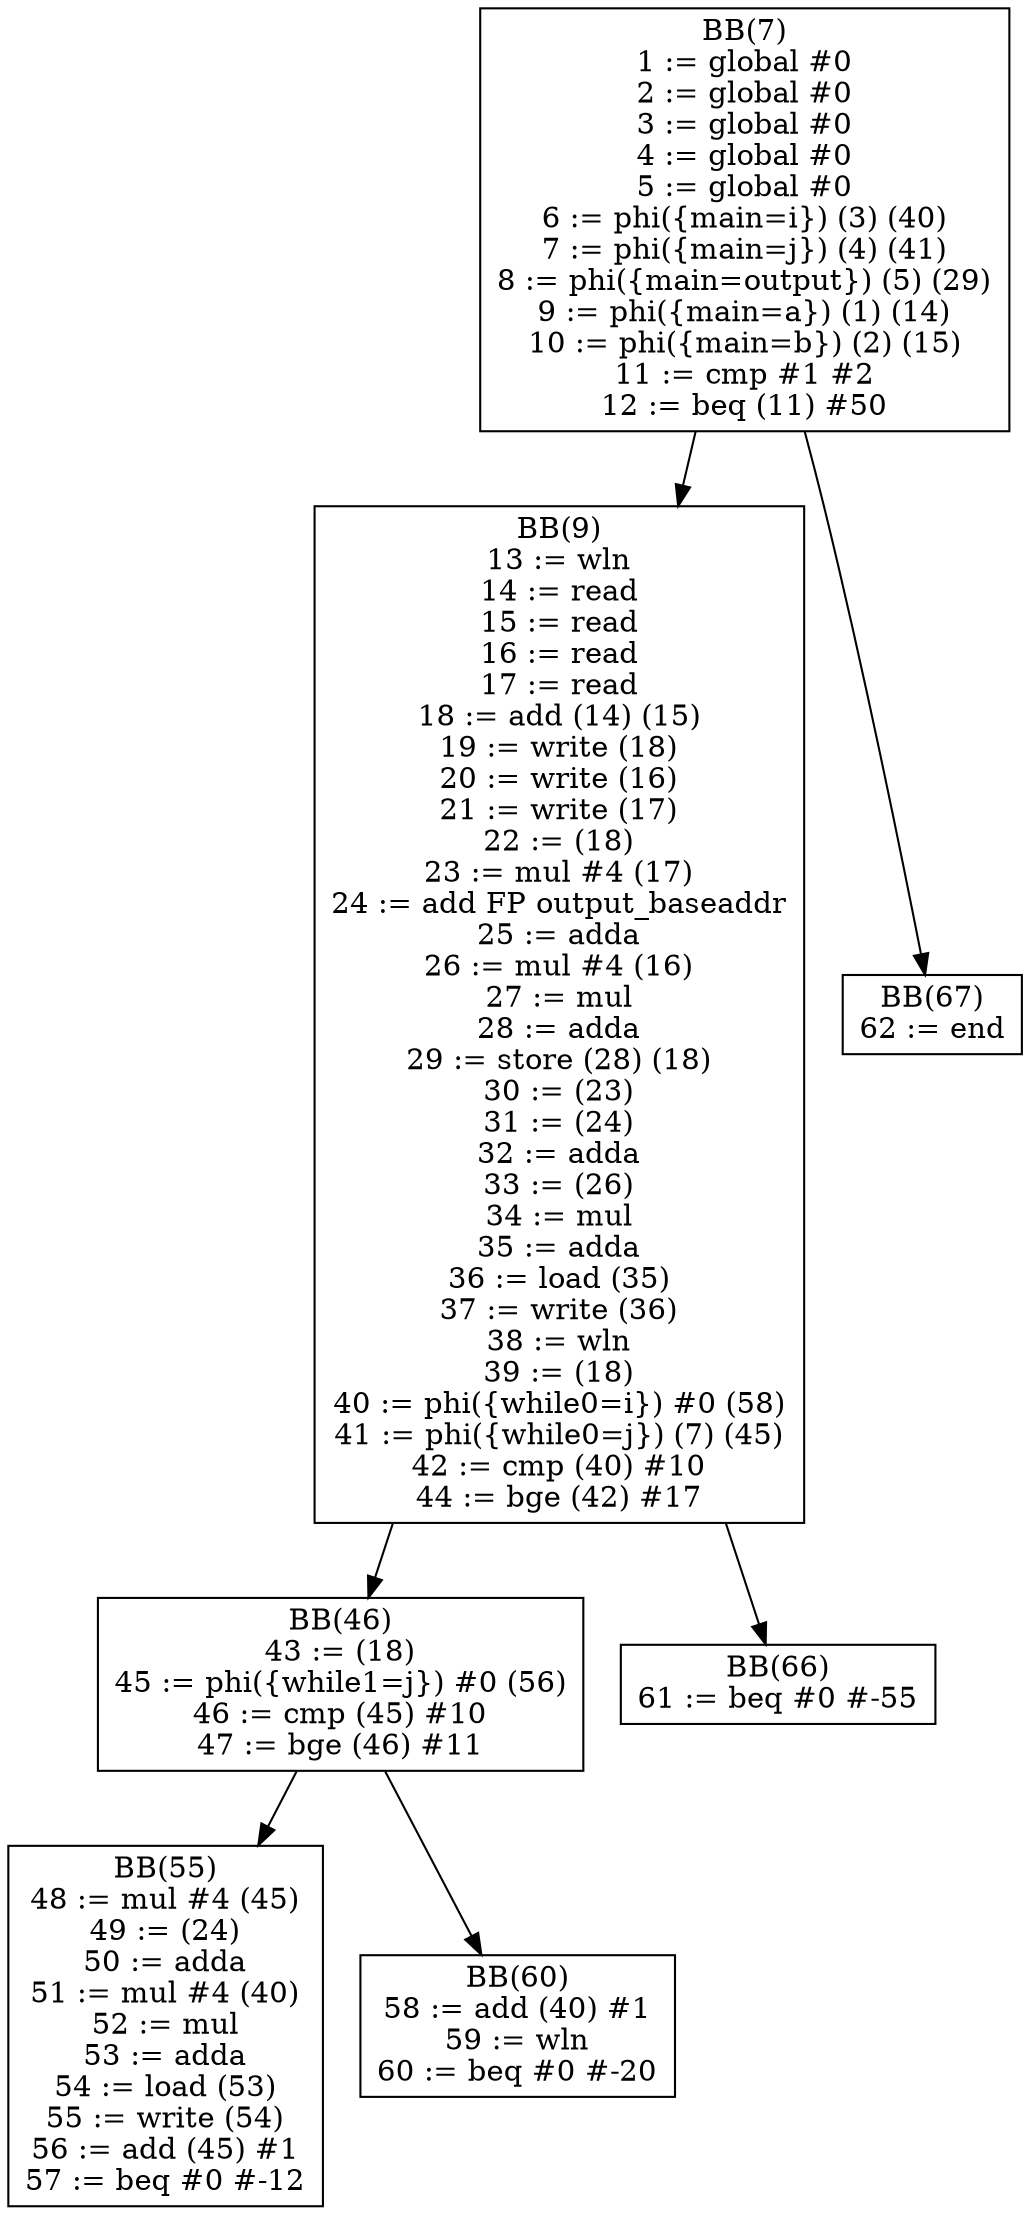 digraph dom {
BB7[shape = box, label = "BB(7)\n" + "1 := global #0\n" + "2 := global #0\n" + "3 := global #0\n" + "4 := global #0\n" + "5 := global #0\n" + "6 := phi({main=i}) (3) (40)\n" + "7 := phi({main=j}) (4) (41)\n" + "8 := phi({main=output}) (5) (29)\n" + "9 := phi({main=a}) (1) (14)\n" + "10 := phi({main=b}) (2) (15)\n" + "11 := cmp #1 #2\n" + "12 := beq (11) #50\n"];
BB9[shape = box, label = "BB(9)\n" + "13 := wln\n" + "14 := read\n" + "15 := read\n" + "16 := read\n" + "17 := read\n" + "18 := add (14) (15)\n" + "19 := write (18)\n" + "20 := write (16)\n" + "21 := write (17)\n" + "22 := (18)\n" + "23 := mul #4 (17)\n" + "24 := add FP output_baseaddr\n" + "25 := adda\n" + "26 := mul #4 (16)\n" + "27 := mul\n" + "28 := adda\n" + "29 := store (28) (18)\n" + "30 := (23)\n" + "31 := (24)\n" + "32 := adda\n" + "33 := (26)\n" + "34 := mul\n" + "35 := adda\n" + "36 := load (35)\n" + "37 := write (36)\n" + "38 := wln\n" + "39 := (18)\n" + "40 := phi({while0=i}) #0 (58)\n" + "41 := phi({while0=j}) (7) (45)\n" + "42 := cmp (40) #10\n" + "44 := bge (42) #17\n"];
BB67[shape = box, label = "BB(67)\n" + "62 := end\n"];
BB46[shape = box, label = "BB(46)\n" + "43 := (18)\n" + "45 := phi({while1=j}) #0 (56)\n" + "46 := cmp (45) #10\n" + "47 := bge (46) #11\n"];
BB66[shape = box, label = "BB(66)\n" + "61 := beq #0 #-55\n"];
BB55[shape = box, label = "BB(55)\n" + "48 := mul #4 (45)\n" + "49 := (24)\n" + "50 := adda\n" + "51 := mul #4 (40)\n" + "52 := mul\n" + "53 := adda\n" + "54 := load (53)\n" + "55 := write (54)\n" + "56 := add (45) #1\n" + "57 := beq #0 #-12\n"];
BB60[shape = box, label = "BB(60)\n" + "58 := add (40) #1\n" + "59 := wln\n" + "60 := beq #0 #-20\n"];
BB7 -> BB9;
BB7 -> BB67;
BB9 -> BB46;
BB9 -> BB66;
BB46 -> BB55;
BB46 -> BB60;
}
